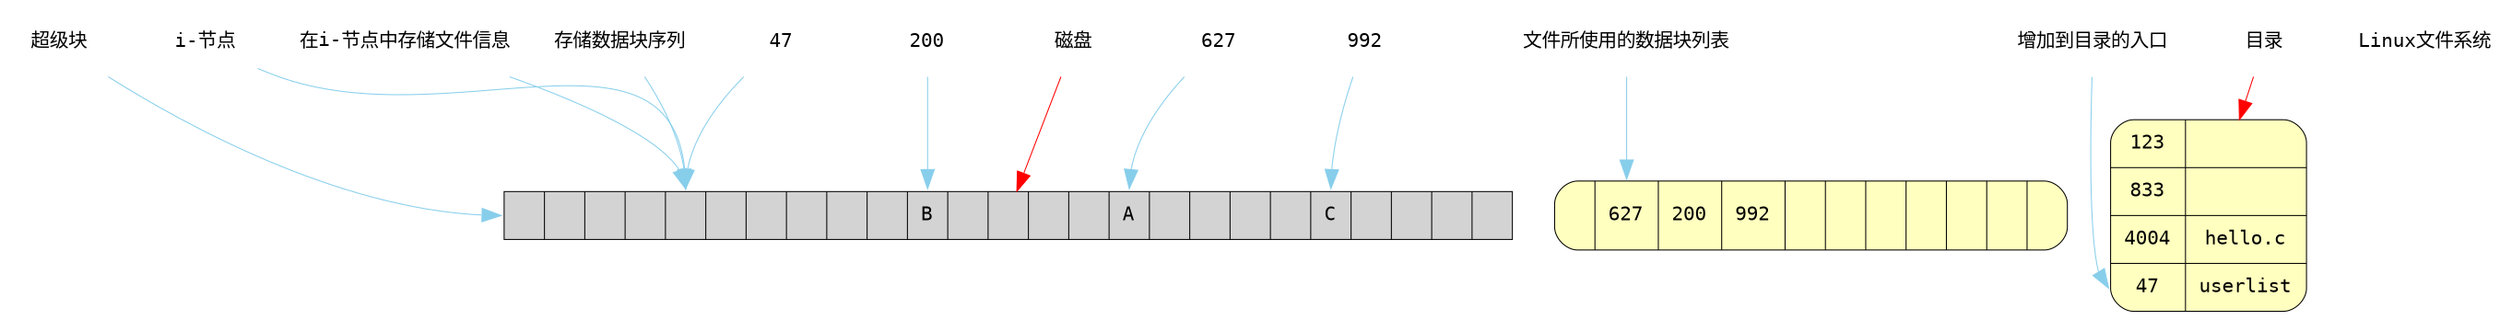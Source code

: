 digraph 
{
	rankdir=TB;
        compound=true;
	fontname="Inconsolata, Consolas";
	margin=0;
	ranksep=0.3;
	nodesep=0.3;
	penwidth=0.5;
	fontsize=10;

	node [fontname="Inconsolata, Consolas", fontsize=10, penwidth=0.5 shape=record, colorscheme=spectral7];
	edge [fontname="Inconsolata, Consolas", fontsize=10, penwidth=0.5, color=skyblue];

	{
		node [shape=record, style=filled, margin=0.1, height=0.3];
		struct1 [label="<f0> | | | |<f1>| | | | | |<f2>B| | | | |<f3>A| | | | |<f4>C| | | |<f5> "];
	}

	{
		rankdir=LR;
		node [shape=Mrecord, style=filled, margin=0.1, height=0.5];
		struct2 [fillcolor=4, label="|<f0>627|200|992| | | | | | |"];
		struct3 [fillcolor=4, label="{123|833|4004|<f0>47}|{<f1> | |hello.c|userlist}"];
	}

	{	
		node [shape=plaintext, margin=0];
		note [label="Linux文件系统"];
		note0 [label="超级块"];
		note1 [label="i-节点"];
		note1.1 [label="在i-节点中存储文件信息"];
		note1.2 [label="存储数据块序列"];
		note1.3 [label="47"];
		note2 [label="200"];
		note3 [label="627"];
		note4 [label="992"];
		note5 [label="磁盘"];
		note6 [label="文件所使用的数据块列表"];
		note7 [label="增加到目录的入口"];
		note8 [label="目录"];
	}
	
	note0 -> struct1:f0;
	note1 -> struct1:f1;
	note1.1 -> struct1:f1;
        note1.2 -> struct1:f1;
	note1.3 -> struct1:f1;
	note2 -> struct1:f2;
	note3 -> struct1:f3;
	note4 -> struct1:f4;
	note5 -> struct1[color=red];
	note6 -> struct2:f0;
	note7 -> struct3:f0;
	note8 -> struct3[color=red];
	struct1:f0 [colorscheme=red];
//	struct1:f1 [color=green];
	
}
